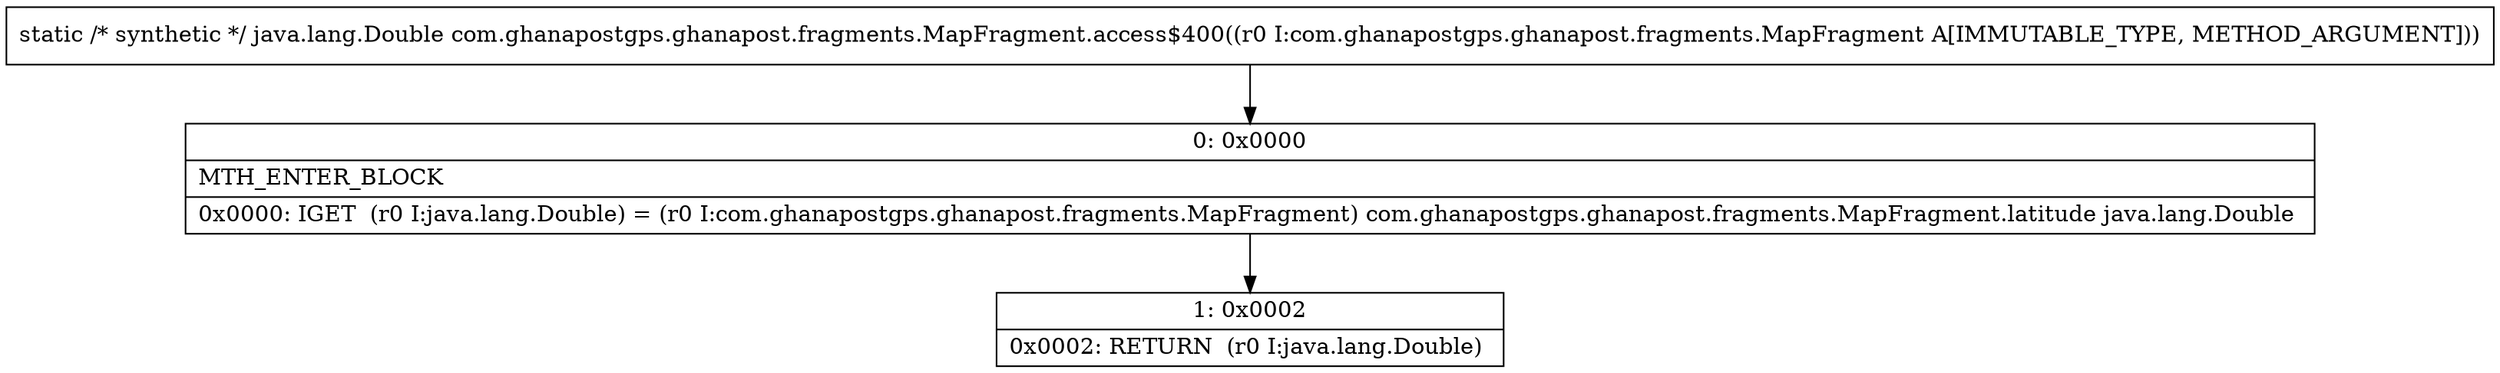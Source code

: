 digraph "CFG forcom.ghanapostgps.ghanapost.fragments.MapFragment.access$400(Lcom\/ghanapostgps\/ghanapost\/fragments\/MapFragment;)Ljava\/lang\/Double;" {
Node_0 [shape=record,label="{0\:\ 0x0000|MTH_ENTER_BLOCK\l|0x0000: IGET  (r0 I:java.lang.Double) = (r0 I:com.ghanapostgps.ghanapost.fragments.MapFragment) com.ghanapostgps.ghanapost.fragments.MapFragment.latitude java.lang.Double \l}"];
Node_1 [shape=record,label="{1\:\ 0x0002|0x0002: RETURN  (r0 I:java.lang.Double) \l}"];
MethodNode[shape=record,label="{static \/* synthetic *\/ java.lang.Double com.ghanapostgps.ghanapost.fragments.MapFragment.access$400((r0 I:com.ghanapostgps.ghanapost.fragments.MapFragment A[IMMUTABLE_TYPE, METHOD_ARGUMENT])) }"];
MethodNode -> Node_0;
Node_0 -> Node_1;
}

